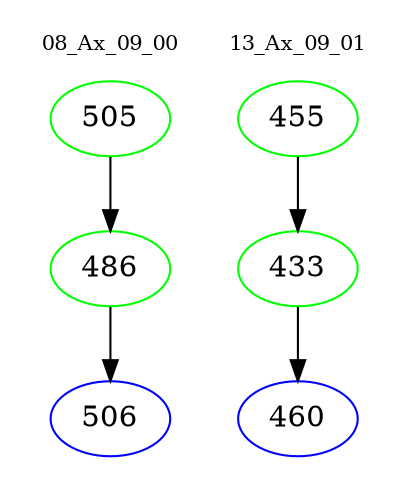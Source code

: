 digraph{
subgraph cluster_0 {
color = white
label = "08_Ax_09_00";
fontsize=10;
T0_505 [label="505", color="green"]
T0_505 -> T0_486 [color="black"]
T0_486 [label="486", color="green"]
T0_486 -> T0_506 [color="black"]
T0_506 [label="506", color="blue"]
}
subgraph cluster_1 {
color = white
label = "13_Ax_09_01";
fontsize=10;
T1_455 [label="455", color="green"]
T1_455 -> T1_433 [color="black"]
T1_433 [label="433", color="green"]
T1_433 -> T1_460 [color="black"]
T1_460 [label="460", color="blue"]
}
}
